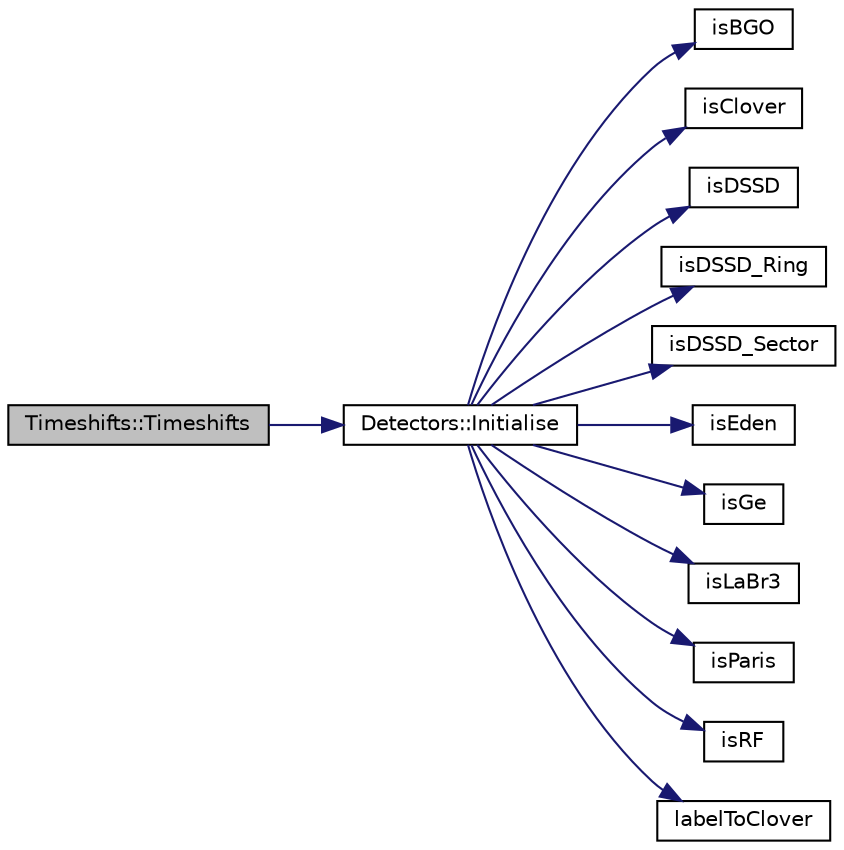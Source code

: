 digraph "Timeshifts::Timeshifts"
{
 // LATEX_PDF_SIZE
  edge [fontname="Helvetica",fontsize="10",labelfontname="Helvetica",labelfontsize="10"];
  node [fontname="Helvetica",fontsize="10",shape=record];
  rankdir="LR";
  Node1 [label="Timeshifts::Timeshifts",height=0.2,width=0.4,color="black", fillcolor="grey75", style="filled", fontcolor="black",tooltip=" "];
  Node1 -> Node2 [color="midnightblue",fontsize="10",style="solid",fontname="Helvetica"];
  Node2 [label="Detectors::Initialise",height=0.2,width=0.4,color="black", fillcolor="white", style="filled",URL="$class_detectors.html#a963f106c34db73646119902b8c86f431",tooltip=" "];
  Node2 -> Node3 [color="midnightblue",fontsize="10",style="solid",fontname="Helvetica"];
  Node3 [label="isBGO",height=0.2,width=0.4,color="black", fillcolor="white", style="filled",URL="$_detectors_8hpp.html#af2fc1fc612e2b7f56bc92b9503b2b4b5",tooltip=" "];
  Node2 -> Node4 [color="midnightblue",fontsize="10",style="solid",fontname="Helvetica"];
  Node4 [label="isClover",height=0.2,width=0.4,color="black", fillcolor="white", style="filled",URL="$_detectors_8hpp.html#a2d2b5e29b94673055368eab5a6958c99",tooltip=" "];
  Node2 -> Node5 [color="midnightblue",fontsize="10",style="solid",fontname="Helvetica"];
  Node5 [label="isDSSD",height=0.2,width=0.4,color="black", fillcolor="white", style="filled",URL="$_detectors_8hpp.html#a5a1717c17323811f1b7e34486fe313bb",tooltip=" "];
  Node2 -> Node6 [color="midnightblue",fontsize="10",style="solid",fontname="Helvetica"];
  Node6 [label="isDSSD_Ring",height=0.2,width=0.4,color="black", fillcolor="white", style="filled",URL="$_detectors_8hpp.html#aa865ae7135de566aed152b51d9a0ca67",tooltip=" "];
  Node2 -> Node7 [color="midnightblue",fontsize="10",style="solid",fontname="Helvetica"];
  Node7 [label="isDSSD_Sector",height=0.2,width=0.4,color="black", fillcolor="white", style="filled",URL="$_detectors_8hpp.html#afd0dc030b2d9703bceabf5a701373968",tooltip=" "];
  Node2 -> Node8 [color="midnightblue",fontsize="10",style="solid",fontname="Helvetica"];
  Node8 [label="isEden",height=0.2,width=0.4,color="black", fillcolor="white", style="filled",URL="$_detectors_8hpp.html#ae6b7d4679c6f3cbc504af40856b586f9",tooltip=" "];
  Node2 -> Node9 [color="midnightblue",fontsize="10",style="solid",fontname="Helvetica"];
  Node9 [label="isGe",height=0.2,width=0.4,color="black", fillcolor="white", style="filled",URL="$_detectors_8hpp.html#a920cf3c8fc0247055b2dfe12db2ae0a3",tooltip=" "];
  Node2 -> Node10 [color="midnightblue",fontsize="10",style="solid",fontname="Helvetica"];
  Node10 [label="isLaBr3",height=0.2,width=0.4,color="black", fillcolor="white", style="filled",URL="$_detectors_8hpp.html#adbe5b6e0b7abce1068ac7ca939636f23",tooltip=" "];
  Node2 -> Node11 [color="midnightblue",fontsize="10",style="solid",fontname="Helvetica"];
  Node11 [label="isParis",height=0.2,width=0.4,color="black", fillcolor="white", style="filled",URL="$_detectors_8hpp.html#aff2ff093e854b1dca018748f5097b761",tooltip=" "];
  Node2 -> Node12 [color="midnightblue",fontsize="10",style="solid",fontname="Helvetica"];
  Node12 [label="isRF",height=0.2,width=0.4,color="black", fillcolor="white", style="filled",URL="$_detectors_8hpp.html#ab6f329e34b2122e3c788584b0907718c",tooltip=" "];
  Node2 -> Node13 [color="midnightblue",fontsize="10",style="solid",fontname="Helvetica"];
  Node13 [label="labelToClover",height=0.2,width=0.4,color="black", fillcolor="white", style="filled",URL="$_detectors_8hpp.html#a3a1bcbd4bbbca2cbdb4f56be34610256",tooltip=" "];
}
